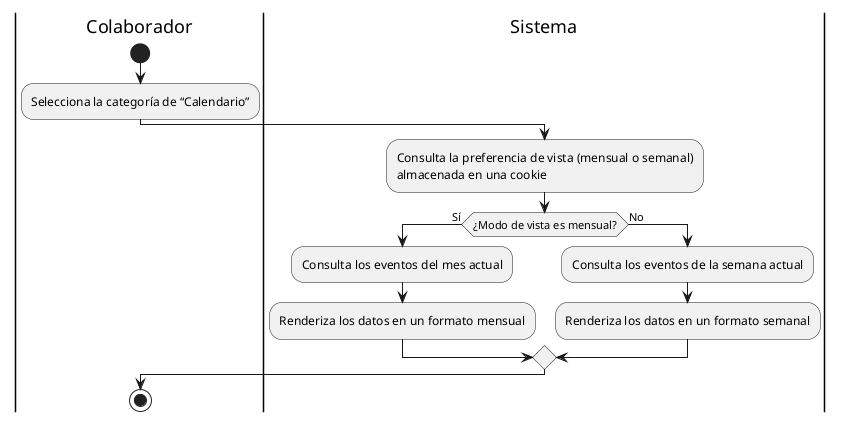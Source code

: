 @startuml
|Colaborador|
start
:Selecciona la categoría de “Calendario”;

|Sistema|
:Consulta la preferencia de vista (mensual o semanal)\nalmacenada en una cookie;
if (¿Modo de vista es mensual?) then (Sí)
    :Consulta los eventos del mes actual;
    :Renderiza los datos en un formato mensual;
else (No)
    :Consulta los eventos de la semana actual;
    :Renderiza los datos en un formato semanal;
endif

|Colaborador|
stop
@enduml